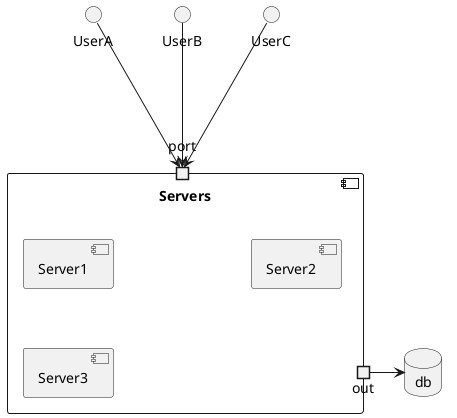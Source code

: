 @startuml
component Servers{
    component Server1
    component Server2
    component Server3
    portin port
    portout out
}

()UserA -down--> port
UserB -down--> port
UserC -down--> port
database db
out -> db

@enduml
